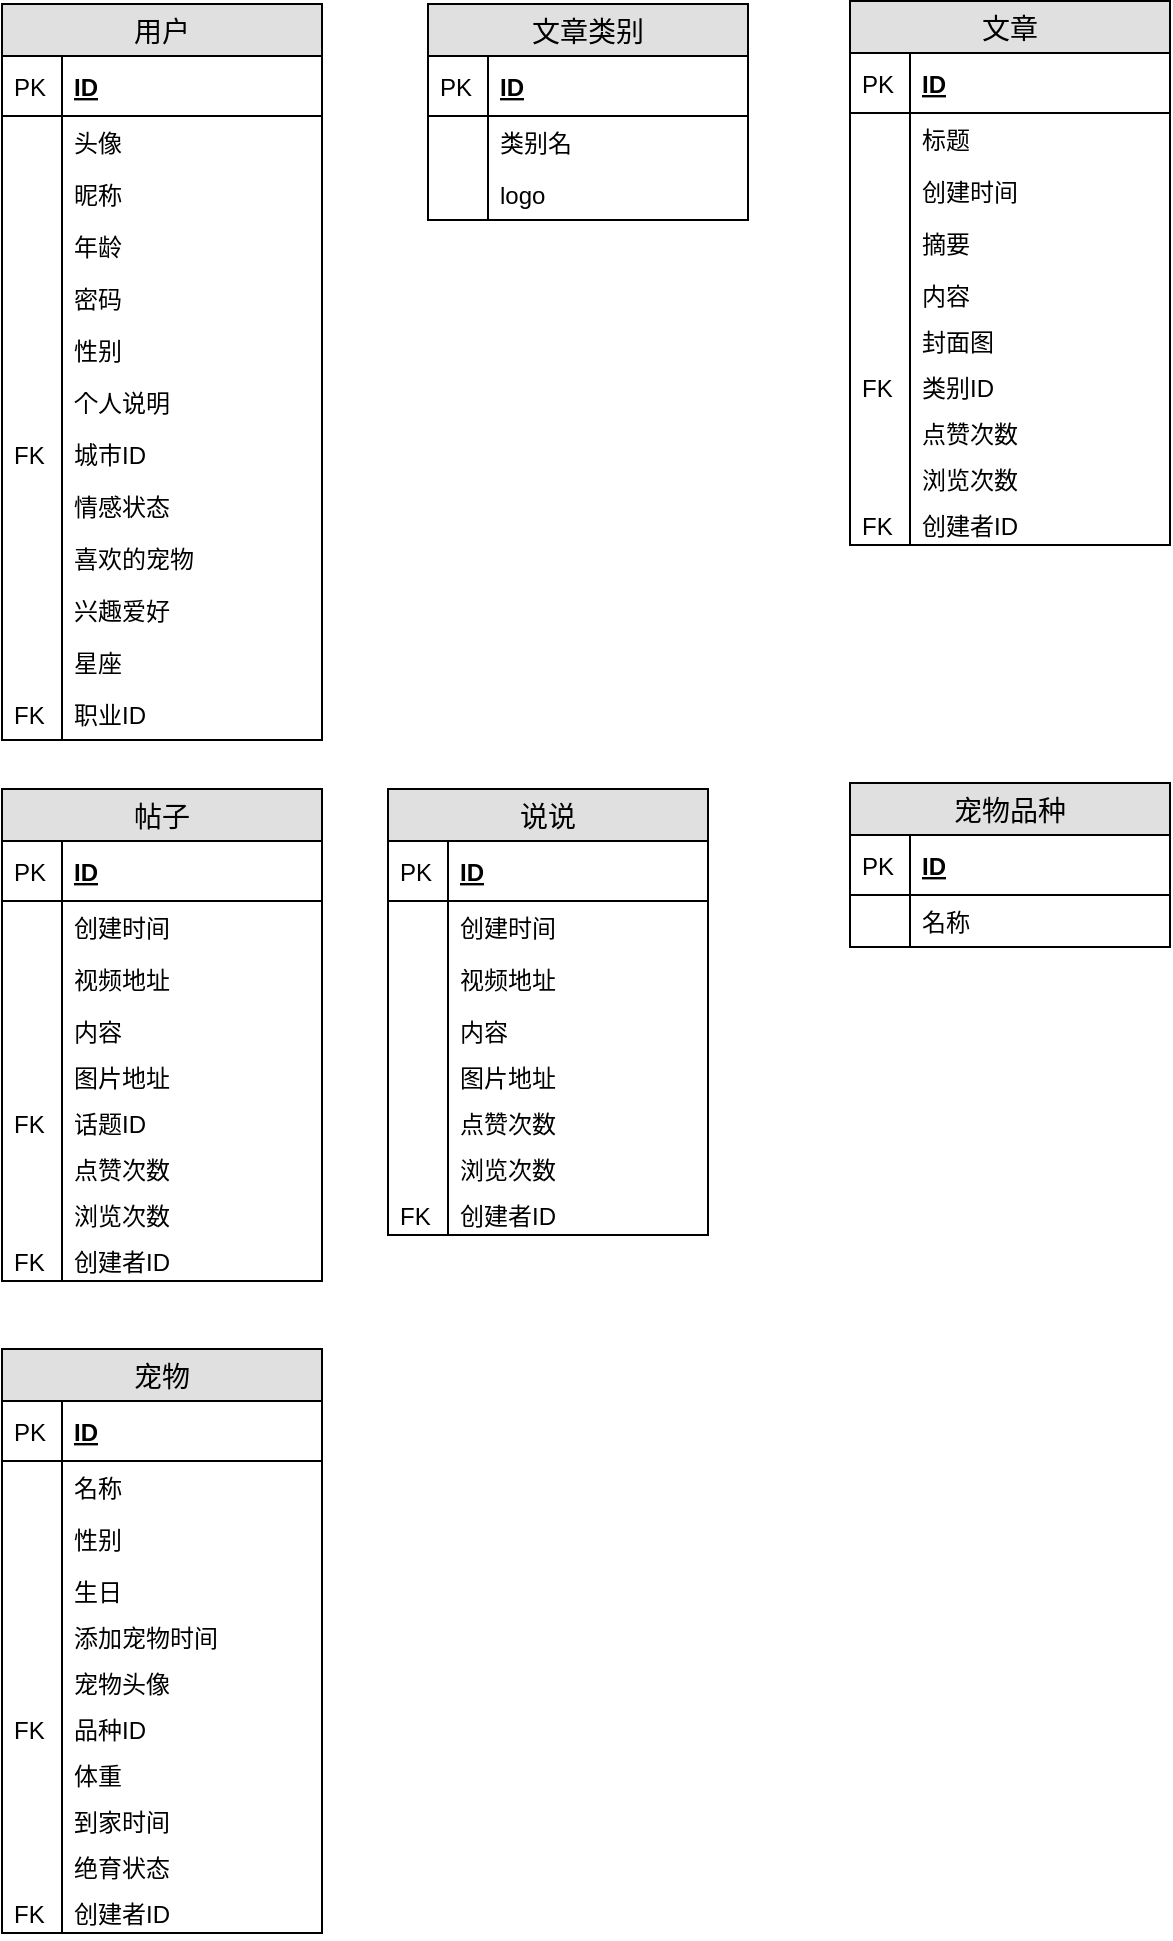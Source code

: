 <mxfile version="10.6.9" type="github"><diagram id="RqhOSq7PZok0WO_WaqZ5" name="Page-1"><mxGraphModel dx="678" dy="456" grid="0" gridSize="10" guides="1" tooltips="1" connect="1" arrows="1" fold="1" page="1" pageScale="1" pageWidth="827" pageHeight="1169" math="0" shadow="0"><root><mxCell id="0"/><mxCell id="1" parent="0"/><mxCell id="AYk0brMeqP4M_Og64Cx7-4" value="用户" style="swimlane;fontStyle=0;childLayout=stackLayout;horizontal=1;startSize=26;fillColor=#e0e0e0;horizontalStack=0;resizeParent=1;resizeParentMax=0;resizeLast=0;collapsible=1;marginBottom=0;swimlaneFillColor=#ffffff;align=center;fontSize=14;" vertex="1" parent="1"><mxGeometry x="60" y="82" width="160" height="368" as="geometry"/></mxCell><mxCell id="AYk0brMeqP4M_Og64Cx7-5" value="ID" style="shape=partialRectangle;top=0;left=0;right=0;bottom=1;align=left;verticalAlign=middle;fillColor=none;spacingLeft=34;spacingRight=4;overflow=hidden;rotatable=0;points=[[0,0.5],[1,0.5]];portConstraint=eastwest;dropTarget=0;fontStyle=5;fontSize=12;" vertex="1" parent="AYk0brMeqP4M_Og64Cx7-4"><mxGeometry y="26" width="160" height="30" as="geometry"/></mxCell><mxCell id="AYk0brMeqP4M_Og64Cx7-6" value="PK" style="shape=partialRectangle;top=0;left=0;bottom=0;fillColor=none;align=left;verticalAlign=middle;spacingLeft=4;spacingRight=4;overflow=hidden;rotatable=0;points=[];portConstraint=eastwest;part=1;fontSize=12;" vertex="1" connectable="0" parent="AYk0brMeqP4M_Og64Cx7-5"><mxGeometry width="30" height="30" as="geometry"/></mxCell><mxCell id="AYk0brMeqP4M_Og64Cx7-7" value="头像&#10;" style="shape=partialRectangle;top=0;left=0;right=0;bottom=0;align=left;verticalAlign=top;fillColor=none;spacingLeft=34;spacingRight=4;overflow=hidden;rotatable=0;points=[[0,0.5],[1,0.5]];portConstraint=eastwest;dropTarget=0;fontSize=12;" vertex="1" parent="AYk0brMeqP4M_Og64Cx7-4"><mxGeometry y="56" width="160" height="26" as="geometry"/></mxCell><mxCell id="AYk0brMeqP4M_Og64Cx7-8" value="" style="shape=partialRectangle;top=0;left=0;bottom=0;fillColor=none;align=left;verticalAlign=top;spacingLeft=4;spacingRight=4;overflow=hidden;rotatable=0;points=[];portConstraint=eastwest;part=1;fontSize=12;" vertex="1" connectable="0" parent="AYk0brMeqP4M_Og64Cx7-7"><mxGeometry width="30" height="26" as="geometry"/></mxCell><mxCell id="AYk0brMeqP4M_Og64Cx7-9" value="昵称" style="shape=partialRectangle;top=0;left=0;right=0;bottom=0;align=left;verticalAlign=top;fillColor=none;spacingLeft=34;spacingRight=4;overflow=hidden;rotatable=0;points=[[0,0.5],[1,0.5]];portConstraint=eastwest;dropTarget=0;fontSize=12;" vertex="1" parent="AYk0brMeqP4M_Og64Cx7-4"><mxGeometry y="82" width="160" height="26" as="geometry"/></mxCell><mxCell id="AYk0brMeqP4M_Og64Cx7-10" value="" style="shape=partialRectangle;top=0;left=0;bottom=0;fillColor=none;align=left;verticalAlign=top;spacingLeft=4;spacingRight=4;overflow=hidden;rotatable=0;points=[];portConstraint=eastwest;part=1;fontSize=12;" vertex="1" connectable="0" parent="AYk0brMeqP4M_Og64Cx7-9"><mxGeometry width="30" height="26" as="geometry"/></mxCell><mxCell id="AYk0brMeqP4M_Og64Cx7-15" value="年龄&#10;" style="shape=partialRectangle;top=0;left=0;right=0;bottom=0;align=left;verticalAlign=top;fillColor=none;spacingLeft=34;spacingRight=4;overflow=hidden;rotatable=0;points=[[0,0.5],[1,0.5]];portConstraint=eastwest;dropTarget=0;fontSize=12;" vertex="1" parent="AYk0brMeqP4M_Og64Cx7-4"><mxGeometry y="108" width="160" height="26" as="geometry"/></mxCell><mxCell id="AYk0brMeqP4M_Og64Cx7-16" value="" style="shape=partialRectangle;top=0;left=0;bottom=0;fillColor=none;align=left;verticalAlign=top;spacingLeft=4;spacingRight=4;overflow=hidden;rotatable=0;points=[];portConstraint=eastwest;part=1;fontSize=12;" vertex="1" connectable="0" parent="AYk0brMeqP4M_Og64Cx7-15"><mxGeometry width="30" height="26" as="geometry"/></mxCell><mxCell id="AYk0brMeqP4M_Og64Cx7-17" value="密码&#10;" style="shape=partialRectangle;top=0;left=0;right=0;bottom=0;align=left;verticalAlign=top;fillColor=none;spacingLeft=34;spacingRight=4;overflow=hidden;rotatable=0;points=[[0,0.5],[1,0.5]];portConstraint=eastwest;dropTarget=0;fontSize=12;" vertex="1" parent="AYk0brMeqP4M_Og64Cx7-4"><mxGeometry y="134" width="160" height="26" as="geometry"/></mxCell><mxCell id="AYk0brMeqP4M_Og64Cx7-18" value="" style="shape=partialRectangle;top=0;left=0;bottom=0;fillColor=none;align=left;verticalAlign=top;spacingLeft=4;spacingRight=4;overflow=hidden;rotatable=0;points=[];portConstraint=eastwest;part=1;fontSize=12;" vertex="1" connectable="0" parent="AYk0brMeqP4M_Og64Cx7-17"><mxGeometry width="30" height="26" as="geometry"/></mxCell><mxCell id="AYk0brMeqP4M_Og64Cx7-19" value="性别" style="shape=partialRectangle;top=0;left=0;right=0;bottom=0;align=left;verticalAlign=top;fillColor=none;spacingLeft=34;spacingRight=4;overflow=hidden;rotatable=0;points=[[0,0.5],[1,0.5]];portConstraint=eastwest;dropTarget=0;fontSize=12;" vertex="1" parent="AYk0brMeqP4M_Og64Cx7-4"><mxGeometry y="160" width="160" height="26" as="geometry"/></mxCell><mxCell id="AYk0brMeqP4M_Og64Cx7-20" value="" style="shape=partialRectangle;top=0;left=0;bottom=0;fillColor=none;align=left;verticalAlign=top;spacingLeft=4;spacingRight=4;overflow=hidden;rotatable=0;points=[];portConstraint=eastwest;part=1;fontSize=12;" vertex="1" connectable="0" parent="AYk0brMeqP4M_Og64Cx7-19"><mxGeometry width="30" height="26" as="geometry"/></mxCell><mxCell id="AYk0brMeqP4M_Og64Cx7-11" value="个人说明" style="shape=partialRectangle;top=0;left=0;right=0;bottom=0;align=left;verticalAlign=top;fillColor=none;spacingLeft=34;spacingRight=4;overflow=hidden;rotatable=0;points=[[0,0.5],[1,0.5]];portConstraint=eastwest;dropTarget=0;fontSize=12;" vertex="1" parent="AYk0brMeqP4M_Og64Cx7-4"><mxGeometry y="186" width="160" height="26" as="geometry"/></mxCell><mxCell id="AYk0brMeqP4M_Og64Cx7-12" value="" style="shape=partialRectangle;top=0;left=0;bottom=0;fillColor=none;align=left;verticalAlign=top;spacingLeft=4;spacingRight=4;overflow=hidden;rotatable=0;points=[];portConstraint=eastwest;part=1;fontSize=12;" vertex="1" connectable="0" parent="AYk0brMeqP4M_Og64Cx7-11"><mxGeometry width="30" height="26" as="geometry"/></mxCell><mxCell id="AYk0brMeqP4M_Og64Cx7-13" value="城市ID" style="shape=partialRectangle;top=0;left=0;right=0;bottom=0;align=left;verticalAlign=top;fillColor=none;spacingLeft=34;spacingRight=4;overflow=hidden;rotatable=0;points=[[0,0.5],[1,0.5]];portConstraint=eastwest;dropTarget=0;fontSize=12;" vertex="1" parent="AYk0brMeqP4M_Og64Cx7-4"><mxGeometry y="212" width="160" height="26" as="geometry"/></mxCell><mxCell id="AYk0brMeqP4M_Og64Cx7-14" value="FK" style="shape=partialRectangle;top=0;left=0;bottom=0;fillColor=none;align=left;verticalAlign=top;spacingLeft=4;spacingRight=4;overflow=hidden;rotatable=0;points=[];portConstraint=eastwest;part=1;fontSize=12;" vertex="1" connectable="0" parent="AYk0brMeqP4M_Og64Cx7-13"><mxGeometry width="30" height="26" as="geometry"/></mxCell><mxCell id="AYk0brMeqP4M_Og64Cx7-21" value="情感状态&#10;" style="shape=partialRectangle;top=0;left=0;right=0;bottom=0;align=left;verticalAlign=top;fillColor=none;spacingLeft=34;spacingRight=4;overflow=hidden;rotatable=0;points=[[0,0.5],[1,0.5]];portConstraint=eastwest;dropTarget=0;fontSize=12;" vertex="1" parent="AYk0brMeqP4M_Og64Cx7-4"><mxGeometry y="238" width="160" height="26" as="geometry"/></mxCell><mxCell id="AYk0brMeqP4M_Og64Cx7-22" value="" style="shape=partialRectangle;top=0;left=0;bottom=0;fillColor=none;align=left;verticalAlign=top;spacingLeft=4;spacingRight=4;overflow=hidden;rotatable=0;points=[];portConstraint=eastwest;part=1;fontSize=12;" vertex="1" connectable="0" parent="AYk0brMeqP4M_Og64Cx7-21"><mxGeometry width="30" height="26" as="geometry"/></mxCell><mxCell id="AYk0brMeqP4M_Og64Cx7-23" value="喜欢的宠物" style="shape=partialRectangle;top=0;left=0;right=0;bottom=0;align=left;verticalAlign=top;fillColor=none;spacingLeft=34;spacingRight=4;overflow=hidden;rotatable=0;points=[[0,0.5],[1,0.5]];portConstraint=eastwest;dropTarget=0;fontSize=12;" vertex="1" parent="AYk0brMeqP4M_Og64Cx7-4"><mxGeometry y="264" width="160" height="26" as="geometry"/></mxCell><mxCell id="AYk0brMeqP4M_Og64Cx7-24" value="" style="shape=partialRectangle;top=0;left=0;bottom=0;fillColor=none;align=left;verticalAlign=top;spacingLeft=4;spacingRight=4;overflow=hidden;rotatable=0;points=[];portConstraint=eastwest;part=1;fontSize=12;" vertex="1" connectable="0" parent="AYk0brMeqP4M_Og64Cx7-23"><mxGeometry width="30" height="26" as="geometry"/></mxCell><mxCell id="AYk0brMeqP4M_Og64Cx7-25" value="兴趣爱好" style="shape=partialRectangle;top=0;left=0;right=0;bottom=0;align=left;verticalAlign=top;fillColor=none;spacingLeft=34;spacingRight=4;overflow=hidden;rotatable=0;points=[[0,0.5],[1,0.5]];portConstraint=eastwest;dropTarget=0;fontSize=12;" vertex="1" parent="AYk0brMeqP4M_Og64Cx7-4"><mxGeometry y="290" width="160" height="26" as="geometry"/></mxCell><mxCell id="AYk0brMeqP4M_Og64Cx7-26" value="" style="shape=partialRectangle;top=0;left=0;bottom=0;fillColor=none;align=left;verticalAlign=top;spacingLeft=4;spacingRight=4;overflow=hidden;rotatable=0;points=[];portConstraint=eastwest;part=1;fontSize=12;" vertex="1" connectable="0" parent="AYk0brMeqP4M_Og64Cx7-25"><mxGeometry width="30" height="26" as="geometry"/></mxCell><mxCell id="AYk0brMeqP4M_Og64Cx7-27" value="星座" style="shape=partialRectangle;top=0;left=0;right=0;bottom=0;align=left;verticalAlign=top;fillColor=none;spacingLeft=34;spacingRight=4;overflow=hidden;rotatable=0;points=[[0,0.5],[1,0.5]];portConstraint=eastwest;dropTarget=0;fontSize=12;" vertex="1" parent="AYk0brMeqP4M_Og64Cx7-4"><mxGeometry y="316" width="160" height="26" as="geometry"/></mxCell><mxCell id="AYk0brMeqP4M_Og64Cx7-28" value="" style="shape=partialRectangle;top=0;left=0;bottom=0;fillColor=none;align=left;verticalAlign=top;spacingLeft=4;spacingRight=4;overflow=hidden;rotatable=0;points=[];portConstraint=eastwest;part=1;fontSize=12;" vertex="1" connectable="0" parent="AYk0brMeqP4M_Og64Cx7-27"><mxGeometry width="30" height="26" as="geometry"/></mxCell><mxCell id="AYk0brMeqP4M_Og64Cx7-29" value="职业ID" style="shape=partialRectangle;top=0;left=0;right=0;bottom=0;align=left;verticalAlign=top;fillColor=none;spacingLeft=34;spacingRight=4;overflow=hidden;rotatable=0;points=[[0,0.5],[1,0.5]];portConstraint=eastwest;dropTarget=0;fontSize=12;" vertex="1" parent="AYk0brMeqP4M_Og64Cx7-4"><mxGeometry y="342" width="160" height="26" as="geometry"/></mxCell><mxCell id="AYk0brMeqP4M_Og64Cx7-30" value="FK" style="shape=partialRectangle;top=0;left=0;bottom=0;fillColor=none;align=left;verticalAlign=top;spacingLeft=4;spacingRight=4;overflow=hidden;rotatable=0;points=[];portConstraint=eastwest;part=1;fontSize=12;" vertex="1" connectable="0" parent="AYk0brMeqP4M_Og64Cx7-29"><mxGeometry width="30" height="26" as="geometry"/></mxCell><mxCell id="AYk0brMeqP4M_Og64Cx7-89" value="文章类别" style="swimlane;fontStyle=0;childLayout=stackLayout;horizontal=1;startSize=26;fillColor=#e0e0e0;horizontalStack=0;resizeParent=1;resizeParentMax=0;resizeLast=0;collapsible=1;marginBottom=0;swimlaneFillColor=#ffffff;align=center;fontSize=14;" vertex="1" parent="1"><mxGeometry x="273" y="82" width="160" height="108" as="geometry"/></mxCell><mxCell id="AYk0brMeqP4M_Og64Cx7-90" value="ID" style="shape=partialRectangle;top=0;left=0;right=0;bottom=1;align=left;verticalAlign=middle;fillColor=none;spacingLeft=34;spacingRight=4;overflow=hidden;rotatable=0;points=[[0,0.5],[1,0.5]];portConstraint=eastwest;dropTarget=0;fontStyle=5;fontSize=12;" vertex="1" parent="AYk0brMeqP4M_Og64Cx7-89"><mxGeometry y="26" width="160" height="30" as="geometry"/></mxCell><mxCell id="AYk0brMeqP4M_Og64Cx7-91" value="PK" style="shape=partialRectangle;top=0;left=0;bottom=0;fillColor=none;align=left;verticalAlign=middle;spacingLeft=4;spacingRight=4;overflow=hidden;rotatable=0;points=[];portConstraint=eastwest;part=1;fontSize=12;" vertex="1" connectable="0" parent="AYk0brMeqP4M_Og64Cx7-90"><mxGeometry width="30" height="30" as="geometry"/></mxCell><mxCell id="AYk0brMeqP4M_Og64Cx7-92" value="类别名" style="shape=partialRectangle;top=0;left=0;right=0;bottom=0;align=left;verticalAlign=top;fillColor=none;spacingLeft=34;spacingRight=4;overflow=hidden;rotatable=0;points=[[0,0.5],[1,0.5]];portConstraint=eastwest;dropTarget=0;fontSize=12;" vertex="1" parent="AYk0brMeqP4M_Og64Cx7-89"><mxGeometry y="56" width="160" height="26" as="geometry"/></mxCell><mxCell id="AYk0brMeqP4M_Og64Cx7-93" value="" style="shape=partialRectangle;top=0;left=0;bottom=0;fillColor=none;align=left;verticalAlign=top;spacingLeft=4;spacingRight=4;overflow=hidden;rotatable=0;points=[];portConstraint=eastwest;part=1;fontSize=12;" vertex="1" connectable="0" parent="AYk0brMeqP4M_Og64Cx7-92"><mxGeometry width="30" height="26" as="geometry"/></mxCell><mxCell id="AYk0brMeqP4M_Og64Cx7-94" value="logo" style="shape=partialRectangle;top=0;left=0;right=0;bottom=0;align=left;verticalAlign=top;fillColor=none;spacingLeft=34;spacingRight=4;overflow=hidden;rotatable=0;points=[[0,0.5],[1,0.5]];portConstraint=eastwest;dropTarget=0;fontSize=12;" vertex="1" parent="AYk0brMeqP4M_Og64Cx7-89"><mxGeometry y="82" width="160" height="26" as="geometry"/></mxCell><mxCell id="AYk0brMeqP4M_Og64Cx7-95" value="" style="shape=partialRectangle;top=0;left=0;bottom=0;fillColor=none;align=left;verticalAlign=top;spacingLeft=4;spacingRight=4;overflow=hidden;rotatable=0;points=[];portConstraint=eastwest;part=1;fontSize=12;" vertex="1" connectable="0" parent="AYk0brMeqP4M_Og64Cx7-94"><mxGeometry width="30" height="26" as="geometry"/></mxCell><mxCell id="AYk0brMeqP4M_Og64Cx7-100" value="文章" style="swimlane;fontStyle=0;childLayout=stackLayout;horizontal=1;startSize=26;fillColor=#e0e0e0;horizontalStack=0;resizeParent=1;resizeParentMax=0;resizeLast=0;collapsible=1;marginBottom=0;swimlaneFillColor=#ffffff;align=center;fontSize=14;" vertex="1" parent="1"><mxGeometry x="484" y="80.5" width="160" height="272" as="geometry"/></mxCell><mxCell id="AYk0brMeqP4M_Og64Cx7-101" value="ID" style="shape=partialRectangle;top=0;left=0;right=0;bottom=1;align=left;verticalAlign=middle;fillColor=none;spacingLeft=34;spacingRight=4;overflow=hidden;rotatable=0;points=[[0,0.5],[1,0.5]];portConstraint=eastwest;dropTarget=0;fontStyle=5;fontSize=12;" vertex="1" parent="AYk0brMeqP4M_Og64Cx7-100"><mxGeometry y="26" width="160" height="30" as="geometry"/></mxCell><mxCell id="AYk0brMeqP4M_Og64Cx7-102" value="PK" style="shape=partialRectangle;top=0;left=0;bottom=0;fillColor=none;align=left;verticalAlign=middle;spacingLeft=4;spacingRight=4;overflow=hidden;rotatable=0;points=[];portConstraint=eastwest;part=1;fontSize=12;" vertex="1" connectable="0" parent="AYk0brMeqP4M_Og64Cx7-101"><mxGeometry width="30" height="30" as="geometry"/></mxCell><mxCell id="AYk0brMeqP4M_Og64Cx7-103" value="标题" style="shape=partialRectangle;top=0;left=0;right=0;bottom=0;align=left;verticalAlign=top;fillColor=none;spacingLeft=34;spacingRight=4;overflow=hidden;rotatable=0;points=[[0,0.5],[1,0.5]];portConstraint=eastwest;dropTarget=0;fontSize=12;" vertex="1" parent="AYk0brMeqP4M_Og64Cx7-100"><mxGeometry y="56" width="160" height="26" as="geometry"/></mxCell><mxCell id="AYk0brMeqP4M_Og64Cx7-104" value="" style="shape=partialRectangle;top=0;left=0;bottom=0;fillColor=none;align=left;verticalAlign=top;spacingLeft=4;spacingRight=4;overflow=hidden;rotatable=0;points=[];portConstraint=eastwest;part=1;fontSize=12;" vertex="1" connectable="0" parent="AYk0brMeqP4M_Og64Cx7-103"><mxGeometry width="30" height="26" as="geometry"/></mxCell><mxCell id="AYk0brMeqP4M_Og64Cx7-105" value="创建时间" style="shape=partialRectangle;top=0;left=0;right=0;bottom=0;align=left;verticalAlign=top;fillColor=none;spacingLeft=34;spacingRight=4;overflow=hidden;rotatable=0;points=[[0,0.5],[1,0.5]];portConstraint=eastwest;dropTarget=0;fontSize=12;" vertex="1" parent="AYk0brMeqP4M_Og64Cx7-100"><mxGeometry y="82" width="160" height="26" as="geometry"/></mxCell><mxCell id="AYk0brMeqP4M_Og64Cx7-106" value="" style="shape=partialRectangle;top=0;left=0;bottom=0;fillColor=none;align=left;verticalAlign=top;spacingLeft=4;spacingRight=4;overflow=hidden;rotatable=0;points=[];portConstraint=eastwest;part=1;fontSize=12;" vertex="1" connectable="0" parent="AYk0brMeqP4M_Og64Cx7-105"><mxGeometry width="30" height="26" as="geometry"/></mxCell><mxCell id="AYk0brMeqP4M_Og64Cx7-107" value="摘要" style="shape=partialRectangle;top=0;left=0;right=0;bottom=0;align=left;verticalAlign=top;fillColor=none;spacingLeft=34;spacingRight=4;overflow=hidden;rotatable=0;points=[[0,0.5],[1,0.5]];portConstraint=eastwest;dropTarget=0;fontSize=12;" vertex="1" parent="AYk0brMeqP4M_Og64Cx7-100"><mxGeometry y="108" width="160" height="26" as="geometry"/></mxCell><mxCell id="AYk0brMeqP4M_Og64Cx7-108" value="" style="shape=partialRectangle;top=0;left=0;bottom=0;fillColor=none;align=left;verticalAlign=top;spacingLeft=4;spacingRight=4;overflow=hidden;rotatable=0;points=[];portConstraint=eastwest;part=1;fontSize=12;" vertex="1" connectable="0" parent="AYk0brMeqP4M_Og64Cx7-107"><mxGeometry width="30" height="26" as="geometry"/></mxCell><mxCell id="AYk0brMeqP4M_Og64Cx7-109" value="内容" style="shape=partialRectangle;top=0;left=0;right=0;bottom=0;align=left;verticalAlign=top;fillColor=none;spacingLeft=34;spacingRight=4;overflow=hidden;rotatable=0;points=[[0,0.5],[1,0.5]];portConstraint=eastwest;dropTarget=0;fontSize=12;" vertex="1" parent="AYk0brMeqP4M_Og64Cx7-100"><mxGeometry y="134" width="160" height="23" as="geometry"/></mxCell><mxCell id="AYk0brMeqP4M_Og64Cx7-110" value="" style="shape=partialRectangle;top=0;left=0;bottom=0;fillColor=none;align=left;verticalAlign=top;spacingLeft=4;spacingRight=4;overflow=hidden;rotatable=0;points=[];portConstraint=eastwest;part=1;fontSize=12;" vertex="1" connectable="0" parent="AYk0brMeqP4M_Og64Cx7-109"><mxGeometry width="30" height="23" as="geometry"/></mxCell><mxCell id="AYk0brMeqP4M_Og64Cx7-122" value="封面图" style="shape=partialRectangle;top=0;left=0;right=0;bottom=0;align=left;verticalAlign=top;fillColor=none;spacingLeft=34;spacingRight=4;overflow=hidden;rotatable=0;points=[[0,0.5],[1,0.5]];portConstraint=eastwest;dropTarget=0;fontSize=12;" vertex="1" parent="AYk0brMeqP4M_Og64Cx7-100"><mxGeometry y="157" width="160" height="23" as="geometry"/></mxCell><mxCell id="AYk0brMeqP4M_Og64Cx7-123" value="" style="shape=partialRectangle;top=0;left=0;bottom=0;fillColor=none;align=left;verticalAlign=top;spacingLeft=4;spacingRight=4;overflow=hidden;rotatable=0;points=[];portConstraint=eastwest;part=1;fontSize=12;" vertex="1" connectable="0" parent="AYk0brMeqP4M_Og64Cx7-122"><mxGeometry width="30" height="23" as="geometry"/></mxCell><mxCell id="AYk0brMeqP4M_Og64Cx7-124" value="类别ID" style="shape=partialRectangle;top=0;left=0;right=0;bottom=0;align=left;verticalAlign=top;fillColor=none;spacingLeft=34;spacingRight=4;overflow=hidden;rotatable=0;points=[[0,0.5],[1,0.5]];portConstraint=eastwest;dropTarget=0;fontSize=12;" vertex="1" parent="AYk0brMeqP4M_Og64Cx7-100"><mxGeometry y="180" width="160" height="23" as="geometry"/></mxCell><mxCell id="AYk0brMeqP4M_Og64Cx7-125" value="FK" style="shape=partialRectangle;top=0;left=0;bottom=0;fillColor=none;align=left;verticalAlign=top;spacingLeft=4;spacingRight=4;overflow=hidden;rotatable=0;points=[];portConstraint=eastwest;part=1;fontSize=12;" vertex="1" connectable="0" parent="AYk0brMeqP4M_Og64Cx7-124"><mxGeometry width="30" height="23" as="geometry"/></mxCell><mxCell id="AYk0brMeqP4M_Og64Cx7-126" value="点赞次数" style="shape=partialRectangle;top=0;left=0;right=0;bottom=0;align=left;verticalAlign=top;fillColor=none;spacingLeft=34;spacingRight=4;overflow=hidden;rotatable=0;points=[[0,0.5],[1,0.5]];portConstraint=eastwest;dropTarget=0;fontSize=12;" vertex="1" parent="AYk0brMeqP4M_Og64Cx7-100"><mxGeometry y="203" width="160" height="23" as="geometry"/></mxCell><mxCell id="AYk0brMeqP4M_Og64Cx7-127" value="" style="shape=partialRectangle;top=0;left=0;bottom=0;fillColor=none;align=left;verticalAlign=top;spacingLeft=4;spacingRight=4;overflow=hidden;rotatable=0;points=[];portConstraint=eastwest;part=1;fontSize=12;" vertex="1" connectable="0" parent="AYk0brMeqP4M_Og64Cx7-126"><mxGeometry width="30" height="23" as="geometry"/></mxCell><mxCell id="AYk0brMeqP4M_Og64Cx7-128" value="浏览次数" style="shape=partialRectangle;top=0;left=0;right=0;bottom=0;align=left;verticalAlign=top;fillColor=none;spacingLeft=34;spacingRight=4;overflow=hidden;rotatable=0;points=[[0,0.5],[1,0.5]];portConstraint=eastwest;dropTarget=0;fontSize=12;" vertex="1" parent="AYk0brMeqP4M_Og64Cx7-100"><mxGeometry y="226" width="160" height="23" as="geometry"/></mxCell><mxCell id="AYk0brMeqP4M_Og64Cx7-129" value="" style="shape=partialRectangle;top=0;left=0;bottom=0;fillColor=none;align=left;verticalAlign=top;spacingLeft=4;spacingRight=4;overflow=hidden;rotatable=0;points=[];portConstraint=eastwest;part=1;fontSize=12;" vertex="1" connectable="0" parent="AYk0brMeqP4M_Og64Cx7-128"><mxGeometry width="30" height="23" as="geometry"/></mxCell><mxCell id="AYk0brMeqP4M_Og64Cx7-130" value="创建者ID" style="shape=partialRectangle;top=0;left=0;right=0;bottom=0;align=left;verticalAlign=top;fillColor=none;spacingLeft=34;spacingRight=4;overflow=hidden;rotatable=0;points=[[0,0.5],[1,0.5]];portConstraint=eastwest;dropTarget=0;fontSize=12;" vertex="1" parent="AYk0brMeqP4M_Og64Cx7-100"><mxGeometry y="249" width="160" height="23" as="geometry"/></mxCell><mxCell id="AYk0brMeqP4M_Og64Cx7-131" value="FK" style="shape=partialRectangle;top=0;left=0;bottom=0;fillColor=none;align=left;verticalAlign=top;spacingLeft=4;spacingRight=4;overflow=hidden;rotatable=0;points=[];portConstraint=eastwest;part=1;fontSize=12;" vertex="1" connectable="0" parent="AYk0brMeqP4M_Og64Cx7-130"><mxGeometry width="30" height="23" as="geometry"/></mxCell><mxCell id="AYk0brMeqP4M_Og64Cx7-136" value="帖子" style="swimlane;fontStyle=0;childLayout=stackLayout;horizontal=1;startSize=26;fillColor=#e0e0e0;horizontalStack=0;resizeParent=1;resizeParentMax=0;resizeLast=0;collapsible=1;marginBottom=0;swimlaneFillColor=#ffffff;align=center;fontSize=14;" vertex="1" parent="1"><mxGeometry x="60" y="474.5" width="160" height="246" as="geometry"/></mxCell><mxCell id="AYk0brMeqP4M_Og64Cx7-137" value="ID" style="shape=partialRectangle;top=0;left=0;right=0;bottom=1;align=left;verticalAlign=middle;fillColor=none;spacingLeft=34;spacingRight=4;overflow=hidden;rotatable=0;points=[[0,0.5],[1,0.5]];portConstraint=eastwest;dropTarget=0;fontStyle=5;fontSize=12;" vertex="1" parent="AYk0brMeqP4M_Og64Cx7-136"><mxGeometry y="26" width="160" height="30" as="geometry"/></mxCell><mxCell id="AYk0brMeqP4M_Og64Cx7-138" value="PK" style="shape=partialRectangle;top=0;left=0;bottom=0;fillColor=none;align=left;verticalAlign=middle;spacingLeft=4;spacingRight=4;overflow=hidden;rotatable=0;points=[];portConstraint=eastwest;part=1;fontSize=12;" vertex="1" connectable="0" parent="AYk0brMeqP4M_Og64Cx7-137"><mxGeometry width="30" height="30" as="geometry"/></mxCell><mxCell id="AYk0brMeqP4M_Og64Cx7-141" value="创建时间" style="shape=partialRectangle;top=0;left=0;right=0;bottom=0;align=left;verticalAlign=top;fillColor=none;spacingLeft=34;spacingRight=4;overflow=hidden;rotatable=0;points=[[0,0.5],[1,0.5]];portConstraint=eastwest;dropTarget=0;fontSize=12;" vertex="1" parent="AYk0brMeqP4M_Og64Cx7-136"><mxGeometry y="56" width="160" height="26" as="geometry"/></mxCell><mxCell id="AYk0brMeqP4M_Og64Cx7-142" value="" style="shape=partialRectangle;top=0;left=0;bottom=0;fillColor=none;align=left;verticalAlign=top;spacingLeft=4;spacingRight=4;overflow=hidden;rotatable=0;points=[];portConstraint=eastwest;part=1;fontSize=12;" vertex="1" connectable="0" parent="AYk0brMeqP4M_Og64Cx7-141"><mxGeometry width="30" height="26" as="geometry"/></mxCell><mxCell id="AYk0brMeqP4M_Og64Cx7-143" value="视频地址" style="shape=partialRectangle;top=0;left=0;right=0;bottom=0;align=left;verticalAlign=top;fillColor=none;spacingLeft=34;spacingRight=4;overflow=hidden;rotatable=0;points=[[0,0.5],[1,0.5]];portConstraint=eastwest;dropTarget=0;fontSize=12;" vertex="1" parent="AYk0brMeqP4M_Og64Cx7-136"><mxGeometry y="82" width="160" height="26" as="geometry"/></mxCell><mxCell id="AYk0brMeqP4M_Og64Cx7-144" value="" style="shape=partialRectangle;top=0;left=0;bottom=0;fillColor=none;align=left;verticalAlign=top;spacingLeft=4;spacingRight=4;overflow=hidden;rotatable=0;points=[];portConstraint=eastwest;part=1;fontSize=12;" vertex="1" connectable="0" parent="AYk0brMeqP4M_Og64Cx7-143"><mxGeometry width="30" height="26" as="geometry"/></mxCell><mxCell id="AYk0brMeqP4M_Og64Cx7-145" value="内容" style="shape=partialRectangle;top=0;left=0;right=0;bottom=0;align=left;verticalAlign=top;fillColor=none;spacingLeft=34;spacingRight=4;overflow=hidden;rotatable=0;points=[[0,0.5],[1,0.5]];portConstraint=eastwest;dropTarget=0;fontSize=12;" vertex="1" parent="AYk0brMeqP4M_Og64Cx7-136"><mxGeometry y="108" width="160" height="23" as="geometry"/></mxCell><mxCell id="AYk0brMeqP4M_Og64Cx7-146" value="" style="shape=partialRectangle;top=0;left=0;bottom=0;fillColor=none;align=left;verticalAlign=top;spacingLeft=4;spacingRight=4;overflow=hidden;rotatable=0;points=[];portConstraint=eastwest;part=1;fontSize=12;" vertex="1" connectable="0" parent="AYk0brMeqP4M_Og64Cx7-145"><mxGeometry width="30" height="23" as="geometry"/></mxCell><mxCell id="AYk0brMeqP4M_Og64Cx7-147" value="图片地址" style="shape=partialRectangle;top=0;left=0;right=0;bottom=0;align=left;verticalAlign=top;fillColor=none;spacingLeft=34;spacingRight=4;overflow=hidden;rotatable=0;points=[[0,0.5],[1,0.5]];portConstraint=eastwest;dropTarget=0;fontSize=12;" vertex="1" parent="AYk0brMeqP4M_Og64Cx7-136"><mxGeometry y="131" width="160" height="23" as="geometry"/></mxCell><mxCell id="AYk0brMeqP4M_Og64Cx7-148" value="" style="shape=partialRectangle;top=0;left=0;bottom=0;fillColor=none;align=left;verticalAlign=top;spacingLeft=4;spacingRight=4;overflow=hidden;rotatable=0;points=[];portConstraint=eastwest;part=1;fontSize=12;" vertex="1" connectable="0" parent="AYk0brMeqP4M_Og64Cx7-147"><mxGeometry width="30" height="23" as="geometry"/></mxCell><mxCell id="AYk0brMeqP4M_Og64Cx7-149" value="话题ID" style="shape=partialRectangle;top=0;left=0;right=0;bottom=0;align=left;verticalAlign=top;fillColor=none;spacingLeft=34;spacingRight=4;overflow=hidden;rotatable=0;points=[[0,0.5],[1,0.5]];portConstraint=eastwest;dropTarget=0;fontSize=12;" vertex="1" parent="AYk0brMeqP4M_Og64Cx7-136"><mxGeometry y="154" width="160" height="23" as="geometry"/></mxCell><mxCell id="AYk0brMeqP4M_Og64Cx7-150" value="FK" style="shape=partialRectangle;top=0;left=0;bottom=0;fillColor=none;align=left;verticalAlign=top;spacingLeft=4;spacingRight=4;overflow=hidden;rotatable=0;points=[];portConstraint=eastwest;part=1;fontSize=12;" vertex="1" connectable="0" parent="AYk0brMeqP4M_Og64Cx7-149"><mxGeometry width="30" height="23" as="geometry"/></mxCell><mxCell id="AYk0brMeqP4M_Og64Cx7-151" value="点赞次数" style="shape=partialRectangle;top=0;left=0;right=0;bottom=0;align=left;verticalAlign=top;fillColor=none;spacingLeft=34;spacingRight=4;overflow=hidden;rotatable=0;points=[[0,0.5],[1,0.5]];portConstraint=eastwest;dropTarget=0;fontSize=12;" vertex="1" parent="AYk0brMeqP4M_Og64Cx7-136"><mxGeometry y="177" width="160" height="23" as="geometry"/></mxCell><mxCell id="AYk0brMeqP4M_Og64Cx7-152" value="" style="shape=partialRectangle;top=0;left=0;bottom=0;fillColor=none;align=left;verticalAlign=top;spacingLeft=4;spacingRight=4;overflow=hidden;rotatable=0;points=[];portConstraint=eastwest;part=1;fontSize=12;" vertex="1" connectable="0" parent="AYk0brMeqP4M_Og64Cx7-151"><mxGeometry width="30" height="23" as="geometry"/></mxCell><mxCell id="AYk0brMeqP4M_Og64Cx7-153" value="浏览次数" style="shape=partialRectangle;top=0;left=0;right=0;bottom=0;align=left;verticalAlign=top;fillColor=none;spacingLeft=34;spacingRight=4;overflow=hidden;rotatable=0;points=[[0,0.5],[1,0.5]];portConstraint=eastwest;dropTarget=0;fontSize=12;" vertex="1" parent="AYk0brMeqP4M_Og64Cx7-136"><mxGeometry y="200" width="160" height="23" as="geometry"/></mxCell><mxCell id="AYk0brMeqP4M_Og64Cx7-154" value="" style="shape=partialRectangle;top=0;left=0;bottom=0;fillColor=none;align=left;verticalAlign=top;spacingLeft=4;spacingRight=4;overflow=hidden;rotatable=0;points=[];portConstraint=eastwest;part=1;fontSize=12;" vertex="1" connectable="0" parent="AYk0brMeqP4M_Og64Cx7-153"><mxGeometry width="30" height="23" as="geometry"/></mxCell><mxCell id="AYk0brMeqP4M_Og64Cx7-155" value="创建者ID" style="shape=partialRectangle;top=0;left=0;right=0;bottom=0;align=left;verticalAlign=top;fillColor=none;spacingLeft=34;spacingRight=4;overflow=hidden;rotatable=0;points=[[0,0.5],[1,0.5]];portConstraint=eastwest;dropTarget=0;fontSize=12;" vertex="1" parent="AYk0brMeqP4M_Og64Cx7-136"><mxGeometry y="223" width="160" height="23" as="geometry"/></mxCell><mxCell id="AYk0brMeqP4M_Og64Cx7-156" value="FK" style="shape=partialRectangle;top=0;left=0;bottom=0;fillColor=none;align=left;verticalAlign=top;spacingLeft=4;spacingRight=4;overflow=hidden;rotatable=0;points=[];portConstraint=eastwest;part=1;fontSize=12;" vertex="1" connectable="0" parent="AYk0brMeqP4M_Og64Cx7-155"><mxGeometry width="30" height="23" as="geometry"/></mxCell><mxCell id="AYk0brMeqP4M_Og64Cx7-178" value="说说" style="swimlane;fontStyle=0;childLayout=stackLayout;horizontal=1;startSize=26;fillColor=#e0e0e0;horizontalStack=0;resizeParent=1;resizeParentMax=0;resizeLast=0;collapsible=1;marginBottom=0;swimlaneFillColor=#ffffff;align=center;fontSize=14;" vertex="1" parent="1"><mxGeometry x="253" y="474.5" width="160" height="223" as="geometry"/></mxCell><mxCell id="AYk0brMeqP4M_Og64Cx7-179" value="ID" style="shape=partialRectangle;top=0;left=0;right=0;bottom=1;align=left;verticalAlign=middle;fillColor=none;spacingLeft=34;spacingRight=4;overflow=hidden;rotatable=0;points=[[0,0.5],[1,0.5]];portConstraint=eastwest;dropTarget=0;fontStyle=5;fontSize=12;" vertex="1" parent="AYk0brMeqP4M_Og64Cx7-178"><mxGeometry y="26" width="160" height="30" as="geometry"/></mxCell><mxCell id="AYk0brMeqP4M_Og64Cx7-180" value="PK" style="shape=partialRectangle;top=0;left=0;bottom=0;fillColor=none;align=left;verticalAlign=middle;spacingLeft=4;spacingRight=4;overflow=hidden;rotatable=0;points=[];portConstraint=eastwest;part=1;fontSize=12;" vertex="1" connectable="0" parent="AYk0brMeqP4M_Og64Cx7-179"><mxGeometry width="30" height="30" as="geometry"/></mxCell><mxCell id="AYk0brMeqP4M_Og64Cx7-181" value="创建时间" style="shape=partialRectangle;top=0;left=0;right=0;bottom=0;align=left;verticalAlign=top;fillColor=none;spacingLeft=34;spacingRight=4;overflow=hidden;rotatable=0;points=[[0,0.5],[1,0.5]];portConstraint=eastwest;dropTarget=0;fontSize=12;" vertex="1" parent="AYk0brMeqP4M_Og64Cx7-178"><mxGeometry y="56" width="160" height="26" as="geometry"/></mxCell><mxCell id="AYk0brMeqP4M_Og64Cx7-182" value="" style="shape=partialRectangle;top=0;left=0;bottom=0;fillColor=none;align=left;verticalAlign=top;spacingLeft=4;spacingRight=4;overflow=hidden;rotatable=0;points=[];portConstraint=eastwest;part=1;fontSize=12;" vertex="1" connectable="0" parent="AYk0brMeqP4M_Og64Cx7-181"><mxGeometry width="30" height="26" as="geometry"/></mxCell><mxCell id="AYk0brMeqP4M_Og64Cx7-183" value="视频地址" style="shape=partialRectangle;top=0;left=0;right=0;bottom=0;align=left;verticalAlign=top;fillColor=none;spacingLeft=34;spacingRight=4;overflow=hidden;rotatable=0;points=[[0,0.5],[1,0.5]];portConstraint=eastwest;dropTarget=0;fontSize=12;" vertex="1" parent="AYk0brMeqP4M_Og64Cx7-178"><mxGeometry y="82" width="160" height="26" as="geometry"/></mxCell><mxCell id="AYk0brMeqP4M_Og64Cx7-184" value="" style="shape=partialRectangle;top=0;left=0;bottom=0;fillColor=none;align=left;verticalAlign=top;spacingLeft=4;spacingRight=4;overflow=hidden;rotatable=0;points=[];portConstraint=eastwest;part=1;fontSize=12;" vertex="1" connectable="0" parent="AYk0brMeqP4M_Og64Cx7-183"><mxGeometry width="30" height="26" as="geometry"/></mxCell><mxCell id="AYk0brMeqP4M_Og64Cx7-185" value="内容" style="shape=partialRectangle;top=0;left=0;right=0;bottom=0;align=left;verticalAlign=top;fillColor=none;spacingLeft=34;spacingRight=4;overflow=hidden;rotatable=0;points=[[0,0.5],[1,0.5]];portConstraint=eastwest;dropTarget=0;fontSize=12;" vertex="1" parent="AYk0brMeqP4M_Og64Cx7-178"><mxGeometry y="108" width="160" height="23" as="geometry"/></mxCell><mxCell id="AYk0brMeqP4M_Og64Cx7-186" value="" style="shape=partialRectangle;top=0;left=0;bottom=0;fillColor=none;align=left;verticalAlign=top;spacingLeft=4;spacingRight=4;overflow=hidden;rotatable=0;points=[];portConstraint=eastwest;part=1;fontSize=12;" vertex="1" connectable="0" parent="AYk0brMeqP4M_Og64Cx7-185"><mxGeometry width="30" height="23" as="geometry"/></mxCell><mxCell id="AYk0brMeqP4M_Og64Cx7-187" value="图片地址" style="shape=partialRectangle;top=0;left=0;right=0;bottom=0;align=left;verticalAlign=top;fillColor=none;spacingLeft=34;spacingRight=4;overflow=hidden;rotatable=0;points=[[0,0.5],[1,0.5]];portConstraint=eastwest;dropTarget=0;fontSize=12;" vertex="1" parent="AYk0brMeqP4M_Og64Cx7-178"><mxGeometry y="131" width="160" height="23" as="geometry"/></mxCell><mxCell id="AYk0brMeqP4M_Og64Cx7-188" value="" style="shape=partialRectangle;top=0;left=0;bottom=0;fillColor=none;align=left;verticalAlign=top;spacingLeft=4;spacingRight=4;overflow=hidden;rotatable=0;points=[];portConstraint=eastwest;part=1;fontSize=12;" vertex="1" connectable="0" parent="AYk0brMeqP4M_Og64Cx7-187"><mxGeometry width="30" height="23" as="geometry"/></mxCell><mxCell id="AYk0brMeqP4M_Og64Cx7-191" value="点赞次数" style="shape=partialRectangle;top=0;left=0;right=0;bottom=0;align=left;verticalAlign=top;fillColor=none;spacingLeft=34;spacingRight=4;overflow=hidden;rotatable=0;points=[[0,0.5],[1,0.5]];portConstraint=eastwest;dropTarget=0;fontSize=12;" vertex="1" parent="AYk0brMeqP4M_Og64Cx7-178"><mxGeometry y="154" width="160" height="23" as="geometry"/></mxCell><mxCell id="AYk0brMeqP4M_Og64Cx7-192" value="" style="shape=partialRectangle;top=0;left=0;bottom=0;fillColor=none;align=left;verticalAlign=top;spacingLeft=4;spacingRight=4;overflow=hidden;rotatable=0;points=[];portConstraint=eastwest;part=1;fontSize=12;" vertex="1" connectable="0" parent="AYk0brMeqP4M_Og64Cx7-191"><mxGeometry width="30" height="23" as="geometry"/></mxCell><mxCell id="AYk0brMeqP4M_Og64Cx7-193" value="浏览次数" style="shape=partialRectangle;top=0;left=0;right=0;bottom=0;align=left;verticalAlign=top;fillColor=none;spacingLeft=34;spacingRight=4;overflow=hidden;rotatable=0;points=[[0,0.5],[1,0.5]];portConstraint=eastwest;dropTarget=0;fontSize=12;" vertex="1" parent="AYk0brMeqP4M_Og64Cx7-178"><mxGeometry y="177" width="160" height="23" as="geometry"/></mxCell><mxCell id="AYk0brMeqP4M_Og64Cx7-194" value="" style="shape=partialRectangle;top=0;left=0;bottom=0;fillColor=none;align=left;verticalAlign=top;spacingLeft=4;spacingRight=4;overflow=hidden;rotatable=0;points=[];portConstraint=eastwest;part=1;fontSize=12;" vertex="1" connectable="0" parent="AYk0brMeqP4M_Og64Cx7-193"><mxGeometry width="30" height="23" as="geometry"/></mxCell><mxCell id="AYk0brMeqP4M_Og64Cx7-195" value="创建者ID" style="shape=partialRectangle;top=0;left=0;right=0;bottom=0;align=left;verticalAlign=top;fillColor=none;spacingLeft=34;spacingRight=4;overflow=hidden;rotatable=0;points=[[0,0.5],[1,0.5]];portConstraint=eastwest;dropTarget=0;fontSize=12;" vertex="1" parent="AYk0brMeqP4M_Og64Cx7-178"><mxGeometry y="200" width="160" height="23" as="geometry"/></mxCell><mxCell id="AYk0brMeqP4M_Og64Cx7-196" value="FK" style="shape=partialRectangle;top=0;left=0;bottom=0;fillColor=none;align=left;verticalAlign=top;spacingLeft=4;spacingRight=4;overflow=hidden;rotatable=0;points=[];portConstraint=eastwest;part=1;fontSize=12;" vertex="1" connectable="0" parent="AYk0brMeqP4M_Og64Cx7-195"><mxGeometry width="30" height="23" as="geometry"/></mxCell><mxCell id="AYk0brMeqP4M_Og64Cx7-197" value="宠物品种" style="swimlane;fontStyle=0;childLayout=stackLayout;horizontal=1;startSize=26;fillColor=#e0e0e0;horizontalStack=0;resizeParent=1;resizeParentMax=0;resizeLast=0;collapsible=1;marginBottom=0;swimlaneFillColor=#ffffff;align=center;fontSize=14;" vertex="1" parent="1"><mxGeometry x="484" y="471.5" width="160" height="82" as="geometry"/></mxCell><mxCell id="AYk0brMeqP4M_Og64Cx7-198" value="ID" style="shape=partialRectangle;top=0;left=0;right=0;bottom=1;align=left;verticalAlign=middle;fillColor=none;spacingLeft=34;spacingRight=4;overflow=hidden;rotatable=0;points=[[0,0.5],[1,0.5]];portConstraint=eastwest;dropTarget=0;fontStyle=5;fontSize=12;" vertex="1" parent="AYk0brMeqP4M_Og64Cx7-197"><mxGeometry y="26" width="160" height="30" as="geometry"/></mxCell><mxCell id="AYk0brMeqP4M_Og64Cx7-199" value="PK" style="shape=partialRectangle;top=0;left=0;bottom=0;fillColor=none;align=left;verticalAlign=middle;spacingLeft=4;spacingRight=4;overflow=hidden;rotatable=0;points=[];portConstraint=eastwest;part=1;fontSize=12;" vertex="1" connectable="0" parent="AYk0brMeqP4M_Og64Cx7-198"><mxGeometry width="30" height="30" as="geometry"/></mxCell><mxCell id="AYk0brMeqP4M_Og64Cx7-200" value="名称" style="shape=partialRectangle;top=0;left=0;right=0;bottom=0;align=left;verticalAlign=top;fillColor=none;spacingLeft=34;spacingRight=4;overflow=hidden;rotatable=0;points=[[0,0.5],[1,0.5]];portConstraint=eastwest;dropTarget=0;fontSize=12;" vertex="1" parent="AYk0brMeqP4M_Og64Cx7-197"><mxGeometry y="56" width="160" height="26" as="geometry"/></mxCell><mxCell id="AYk0brMeqP4M_Og64Cx7-201" value="" style="shape=partialRectangle;top=0;left=0;bottom=0;fillColor=none;align=left;verticalAlign=top;spacingLeft=4;spacingRight=4;overflow=hidden;rotatable=0;points=[];portConstraint=eastwest;part=1;fontSize=12;" vertex="1" connectable="0" parent="AYk0brMeqP4M_Og64Cx7-200"><mxGeometry width="30" height="26" as="geometry"/></mxCell><mxCell id="AYk0brMeqP4M_Og64Cx7-208" value="宠物" style="swimlane;fontStyle=0;childLayout=stackLayout;horizontal=1;startSize=26;fillColor=#e0e0e0;horizontalStack=0;resizeParent=1;resizeParentMax=0;resizeLast=0;collapsible=1;marginBottom=0;swimlaneFillColor=#ffffff;align=center;fontSize=14;" vertex="1" parent="1"><mxGeometry x="60" y="754.5" width="160" height="292" as="geometry"/></mxCell><mxCell id="AYk0brMeqP4M_Og64Cx7-209" value="ID" style="shape=partialRectangle;top=0;left=0;right=0;bottom=1;align=left;verticalAlign=middle;fillColor=none;spacingLeft=34;spacingRight=4;overflow=hidden;rotatable=0;points=[[0,0.5],[1,0.5]];portConstraint=eastwest;dropTarget=0;fontStyle=5;fontSize=12;" vertex="1" parent="AYk0brMeqP4M_Og64Cx7-208"><mxGeometry y="26" width="160" height="30" as="geometry"/></mxCell><mxCell id="AYk0brMeqP4M_Og64Cx7-210" value="PK" style="shape=partialRectangle;top=0;left=0;bottom=0;fillColor=none;align=left;verticalAlign=middle;spacingLeft=4;spacingRight=4;overflow=hidden;rotatable=0;points=[];portConstraint=eastwest;part=1;fontSize=12;" vertex="1" connectable="0" parent="AYk0brMeqP4M_Og64Cx7-209"><mxGeometry width="30" height="30" as="geometry"/></mxCell><mxCell id="AYk0brMeqP4M_Og64Cx7-211" value="名称" style="shape=partialRectangle;top=0;left=0;right=0;bottom=0;align=left;verticalAlign=top;fillColor=none;spacingLeft=34;spacingRight=4;overflow=hidden;rotatable=0;points=[[0,0.5],[1,0.5]];portConstraint=eastwest;dropTarget=0;fontSize=12;" vertex="1" parent="AYk0brMeqP4M_Og64Cx7-208"><mxGeometry y="56" width="160" height="26" as="geometry"/></mxCell><mxCell id="AYk0brMeqP4M_Og64Cx7-212" value="" style="shape=partialRectangle;top=0;left=0;bottom=0;fillColor=none;align=left;verticalAlign=top;spacingLeft=4;spacingRight=4;overflow=hidden;rotatable=0;points=[];portConstraint=eastwest;part=1;fontSize=12;" vertex="1" connectable="0" parent="AYk0brMeqP4M_Og64Cx7-211"><mxGeometry width="30" height="26" as="geometry"/></mxCell><mxCell id="AYk0brMeqP4M_Og64Cx7-213" value="性别" style="shape=partialRectangle;top=0;left=0;right=0;bottom=0;align=left;verticalAlign=top;fillColor=none;spacingLeft=34;spacingRight=4;overflow=hidden;rotatable=0;points=[[0,0.5],[1,0.5]];portConstraint=eastwest;dropTarget=0;fontSize=12;" vertex="1" parent="AYk0brMeqP4M_Og64Cx7-208"><mxGeometry y="82" width="160" height="26" as="geometry"/></mxCell><mxCell id="AYk0brMeqP4M_Og64Cx7-214" value="" style="shape=partialRectangle;top=0;left=0;bottom=0;fillColor=none;align=left;verticalAlign=top;spacingLeft=4;spacingRight=4;overflow=hidden;rotatable=0;points=[];portConstraint=eastwest;part=1;fontSize=12;" vertex="1" connectable="0" parent="AYk0brMeqP4M_Og64Cx7-213"><mxGeometry width="30" height="26" as="geometry"/></mxCell><mxCell id="AYk0brMeqP4M_Og64Cx7-215" value="生日" style="shape=partialRectangle;top=0;left=0;right=0;bottom=0;align=left;verticalAlign=top;fillColor=none;spacingLeft=34;spacingRight=4;overflow=hidden;rotatable=0;points=[[0,0.5],[1,0.5]];portConstraint=eastwest;dropTarget=0;fontSize=12;" vertex="1" parent="AYk0brMeqP4M_Og64Cx7-208"><mxGeometry y="108" width="160" height="23" as="geometry"/></mxCell><mxCell id="AYk0brMeqP4M_Og64Cx7-216" value="" style="shape=partialRectangle;top=0;left=0;bottom=0;fillColor=none;align=left;verticalAlign=top;spacingLeft=4;spacingRight=4;overflow=hidden;rotatable=0;points=[];portConstraint=eastwest;part=1;fontSize=12;" vertex="1" connectable="0" parent="AYk0brMeqP4M_Og64Cx7-215"><mxGeometry width="30" height="23" as="geometry"/></mxCell><mxCell id="AYk0brMeqP4M_Og64Cx7-217" value="添加宠物时间" style="shape=partialRectangle;top=0;left=0;right=0;bottom=0;align=left;verticalAlign=top;fillColor=none;spacingLeft=34;spacingRight=4;overflow=hidden;rotatable=0;points=[[0,0.5],[1,0.5]];portConstraint=eastwest;dropTarget=0;fontSize=12;" vertex="1" parent="AYk0brMeqP4M_Og64Cx7-208"><mxGeometry y="131" width="160" height="23" as="geometry"/></mxCell><mxCell id="AYk0brMeqP4M_Og64Cx7-218" value="" style="shape=partialRectangle;top=0;left=0;bottom=0;fillColor=none;align=left;verticalAlign=top;spacingLeft=4;spacingRight=4;overflow=hidden;rotatable=0;points=[];portConstraint=eastwest;part=1;fontSize=12;" vertex="1" connectable="0" parent="AYk0brMeqP4M_Og64Cx7-217"><mxGeometry width="30" height="23" as="geometry"/></mxCell><mxCell id="AYk0brMeqP4M_Og64Cx7-229" value="宠物头像" style="shape=partialRectangle;top=0;left=0;right=0;bottom=0;align=left;verticalAlign=top;fillColor=none;spacingLeft=34;spacingRight=4;overflow=hidden;rotatable=0;points=[[0,0.5],[1,0.5]];portConstraint=eastwest;dropTarget=0;fontSize=12;" vertex="1" parent="AYk0brMeqP4M_Og64Cx7-208"><mxGeometry y="154" width="160" height="23" as="geometry"/></mxCell><mxCell id="AYk0brMeqP4M_Og64Cx7-230" value="" style="shape=partialRectangle;top=0;left=0;bottom=0;fillColor=none;align=left;verticalAlign=top;spacingLeft=4;spacingRight=4;overflow=hidden;rotatable=0;points=[];portConstraint=eastwest;part=1;fontSize=12;" vertex="1" connectable="0" parent="AYk0brMeqP4M_Og64Cx7-229"><mxGeometry width="30" height="23" as="geometry"/></mxCell><mxCell id="AYk0brMeqP4M_Og64Cx7-219" value="品种ID" style="shape=partialRectangle;top=0;left=0;right=0;bottom=0;align=left;verticalAlign=top;fillColor=none;spacingLeft=34;spacingRight=4;overflow=hidden;rotatable=0;points=[[0,0.5],[1,0.5]];portConstraint=eastwest;dropTarget=0;fontSize=12;" vertex="1" parent="AYk0brMeqP4M_Og64Cx7-208"><mxGeometry y="177" width="160" height="23" as="geometry"/></mxCell><mxCell id="AYk0brMeqP4M_Og64Cx7-220" value="FK" style="shape=partialRectangle;top=0;left=0;bottom=0;fillColor=none;align=left;verticalAlign=top;spacingLeft=4;spacingRight=4;overflow=hidden;rotatable=0;points=[];portConstraint=eastwest;part=1;fontSize=12;" vertex="1" connectable="0" parent="AYk0brMeqP4M_Og64Cx7-219"><mxGeometry width="30" height="23" as="geometry"/></mxCell><mxCell id="AYk0brMeqP4M_Og64Cx7-221" value="体重" style="shape=partialRectangle;top=0;left=0;right=0;bottom=0;align=left;verticalAlign=top;fillColor=none;spacingLeft=34;spacingRight=4;overflow=hidden;rotatable=0;points=[[0,0.5],[1,0.5]];portConstraint=eastwest;dropTarget=0;fontSize=12;" vertex="1" parent="AYk0brMeqP4M_Og64Cx7-208"><mxGeometry y="200" width="160" height="23" as="geometry"/></mxCell><mxCell id="AYk0brMeqP4M_Og64Cx7-222" value="" style="shape=partialRectangle;top=0;left=0;bottom=0;fillColor=none;align=left;verticalAlign=top;spacingLeft=4;spacingRight=4;overflow=hidden;rotatable=0;points=[];portConstraint=eastwest;part=1;fontSize=12;" vertex="1" connectable="0" parent="AYk0brMeqP4M_Og64Cx7-221"><mxGeometry width="30" height="23" as="geometry"/></mxCell><mxCell id="AYk0brMeqP4M_Og64Cx7-223" value="到家时间" style="shape=partialRectangle;top=0;left=0;right=0;bottom=0;align=left;verticalAlign=top;fillColor=none;spacingLeft=34;spacingRight=4;overflow=hidden;rotatable=0;points=[[0,0.5],[1,0.5]];portConstraint=eastwest;dropTarget=0;fontSize=12;" vertex="1" parent="AYk0brMeqP4M_Og64Cx7-208"><mxGeometry y="223" width="160" height="23" as="geometry"/></mxCell><mxCell id="AYk0brMeqP4M_Og64Cx7-224" value="" style="shape=partialRectangle;top=0;left=0;bottom=0;fillColor=none;align=left;verticalAlign=top;spacingLeft=4;spacingRight=4;overflow=hidden;rotatable=0;points=[];portConstraint=eastwest;part=1;fontSize=12;" vertex="1" connectable="0" parent="AYk0brMeqP4M_Og64Cx7-223"><mxGeometry width="30" height="23" as="geometry"/></mxCell><mxCell id="AYk0brMeqP4M_Og64Cx7-225" value="绝育状态" style="shape=partialRectangle;top=0;left=0;right=0;bottom=0;align=left;verticalAlign=top;fillColor=none;spacingLeft=34;spacingRight=4;overflow=hidden;rotatable=0;points=[[0,0.5],[1,0.5]];portConstraint=eastwest;dropTarget=0;fontSize=12;" vertex="1" parent="AYk0brMeqP4M_Og64Cx7-208"><mxGeometry y="246" width="160" height="23" as="geometry"/></mxCell><mxCell id="AYk0brMeqP4M_Og64Cx7-226" value="" style="shape=partialRectangle;top=0;left=0;bottom=0;fillColor=none;align=left;verticalAlign=top;spacingLeft=4;spacingRight=4;overflow=hidden;rotatable=0;points=[];portConstraint=eastwest;part=1;fontSize=12;" vertex="1" connectable="0" parent="AYk0brMeqP4M_Og64Cx7-225"><mxGeometry width="30" height="23" as="geometry"/></mxCell><mxCell id="AYk0brMeqP4M_Og64Cx7-227" value="创建者ID" style="shape=partialRectangle;top=0;left=0;right=0;bottom=0;align=left;verticalAlign=top;fillColor=none;spacingLeft=34;spacingRight=4;overflow=hidden;rotatable=0;points=[[0,0.5],[1,0.5]];portConstraint=eastwest;dropTarget=0;fontSize=12;" vertex="1" parent="AYk0brMeqP4M_Og64Cx7-208"><mxGeometry y="269" width="160" height="23" as="geometry"/></mxCell><mxCell id="AYk0brMeqP4M_Og64Cx7-228" value="FK" style="shape=partialRectangle;top=0;left=0;bottom=0;fillColor=none;align=left;verticalAlign=top;spacingLeft=4;spacingRight=4;overflow=hidden;rotatable=0;points=[];portConstraint=eastwest;part=1;fontSize=12;" vertex="1" connectable="0" parent="AYk0brMeqP4M_Og64Cx7-227"><mxGeometry width="30" height="23" as="geometry"/></mxCell></root></mxGraphModel></diagram></mxfile>